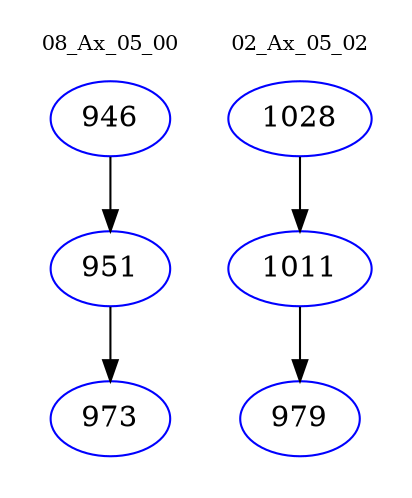digraph{
subgraph cluster_0 {
color = white
label = "08_Ax_05_00";
fontsize=10;
T0_946 [label="946", color="blue"]
T0_946 -> T0_951 [color="black"]
T0_951 [label="951", color="blue"]
T0_951 -> T0_973 [color="black"]
T0_973 [label="973", color="blue"]
}
subgraph cluster_1 {
color = white
label = "02_Ax_05_02";
fontsize=10;
T1_1028 [label="1028", color="blue"]
T1_1028 -> T1_1011 [color="black"]
T1_1011 [label="1011", color="blue"]
T1_1011 -> T1_979 [color="black"]
T1_979 [label="979", color="blue"]
}
}
